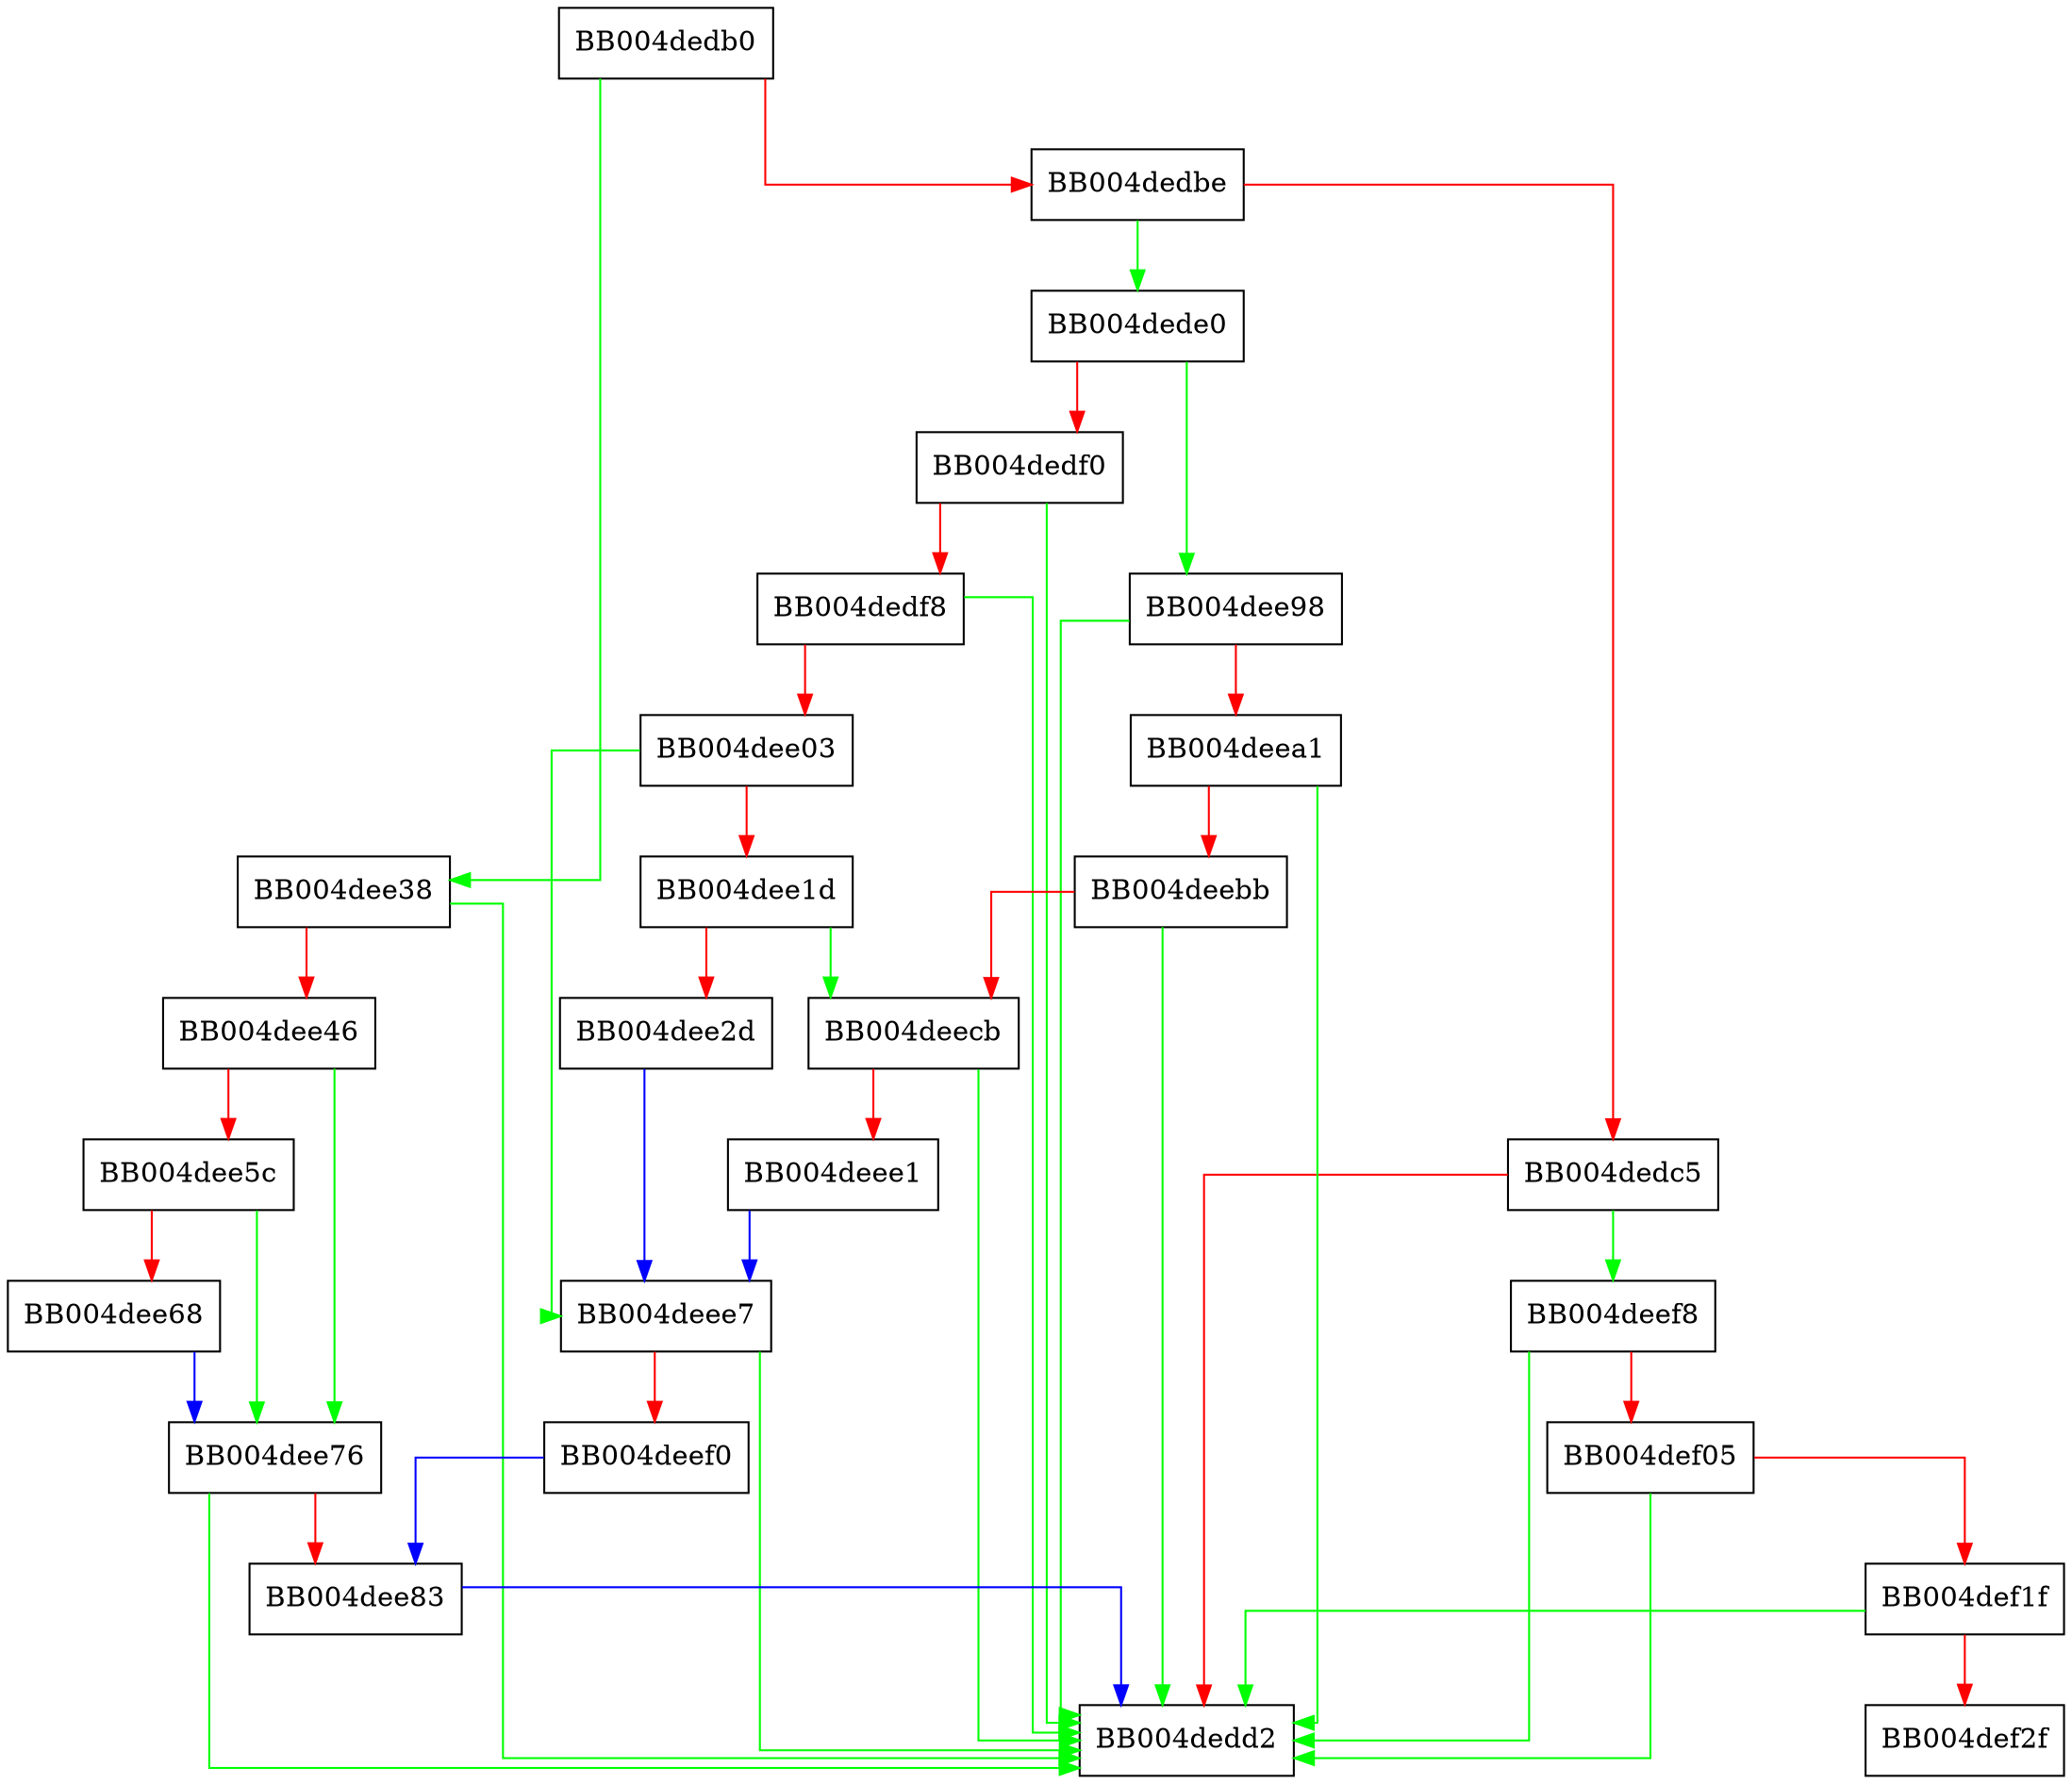 digraph ossl_statem_check_finish_init {
  node [shape="box"];
  graph [splines=ortho];
  BB004dedb0 -> BB004dee38 [color="green"];
  BB004dedb0 -> BB004dedbe [color="red"];
  BB004dedbe -> BB004dede0 [color="green"];
  BB004dedbe -> BB004dedc5 [color="red"];
  BB004dedc5 -> BB004deef8 [color="green"];
  BB004dedc5 -> BB004dedd2 [color="red"];
  BB004dede0 -> BB004dee98 [color="green"];
  BB004dede0 -> BB004dedf0 [color="red"];
  BB004dedf0 -> BB004dedd2 [color="green"];
  BB004dedf0 -> BB004dedf8 [color="red"];
  BB004dedf8 -> BB004dedd2 [color="green"];
  BB004dedf8 -> BB004dee03 [color="red"];
  BB004dee03 -> BB004deee7 [color="green"];
  BB004dee03 -> BB004dee1d [color="red"];
  BB004dee1d -> BB004deecb [color="green"];
  BB004dee1d -> BB004dee2d [color="red"];
  BB004dee2d -> BB004deee7 [color="blue"];
  BB004dee38 -> BB004dedd2 [color="green"];
  BB004dee38 -> BB004dee46 [color="red"];
  BB004dee46 -> BB004dee76 [color="green"];
  BB004dee46 -> BB004dee5c [color="red"];
  BB004dee5c -> BB004dee76 [color="green"];
  BB004dee5c -> BB004dee68 [color="red"];
  BB004dee68 -> BB004dee76 [color="blue"];
  BB004dee76 -> BB004dedd2 [color="green"];
  BB004dee76 -> BB004dee83 [color="red"];
  BB004dee83 -> BB004dedd2 [color="blue"];
  BB004dee98 -> BB004dedd2 [color="green"];
  BB004dee98 -> BB004deea1 [color="red"];
  BB004deea1 -> BB004dedd2 [color="green"];
  BB004deea1 -> BB004deebb [color="red"];
  BB004deebb -> BB004dedd2 [color="green"];
  BB004deebb -> BB004deecb [color="red"];
  BB004deecb -> BB004dedd2 [color="green"];
  BB004deecb -> BB004deee1 [color="red"];
  BB004deee1 -> BB004deee7 [color="blue"];
  BB004deee7 -> BB004dedd2 [color="green"];
  BB004deee7 -> BB004deef0 [color="red"];
  BB004deef0 -> BB004dee83 [color="blue"];
  BB004deef8 -> BB004dedd2 [color="green"];
  BB004deef8 -> BB004def05 [color="red"];
  BB004def05 -> BB004dedd2 [color="green"];
  BB004def05 -> BB004def1f [color="red"];
  BB004def1f -> BB004dedd2 [color="green"];
  BB004def1f -> BB004def2f [color="red"];
}